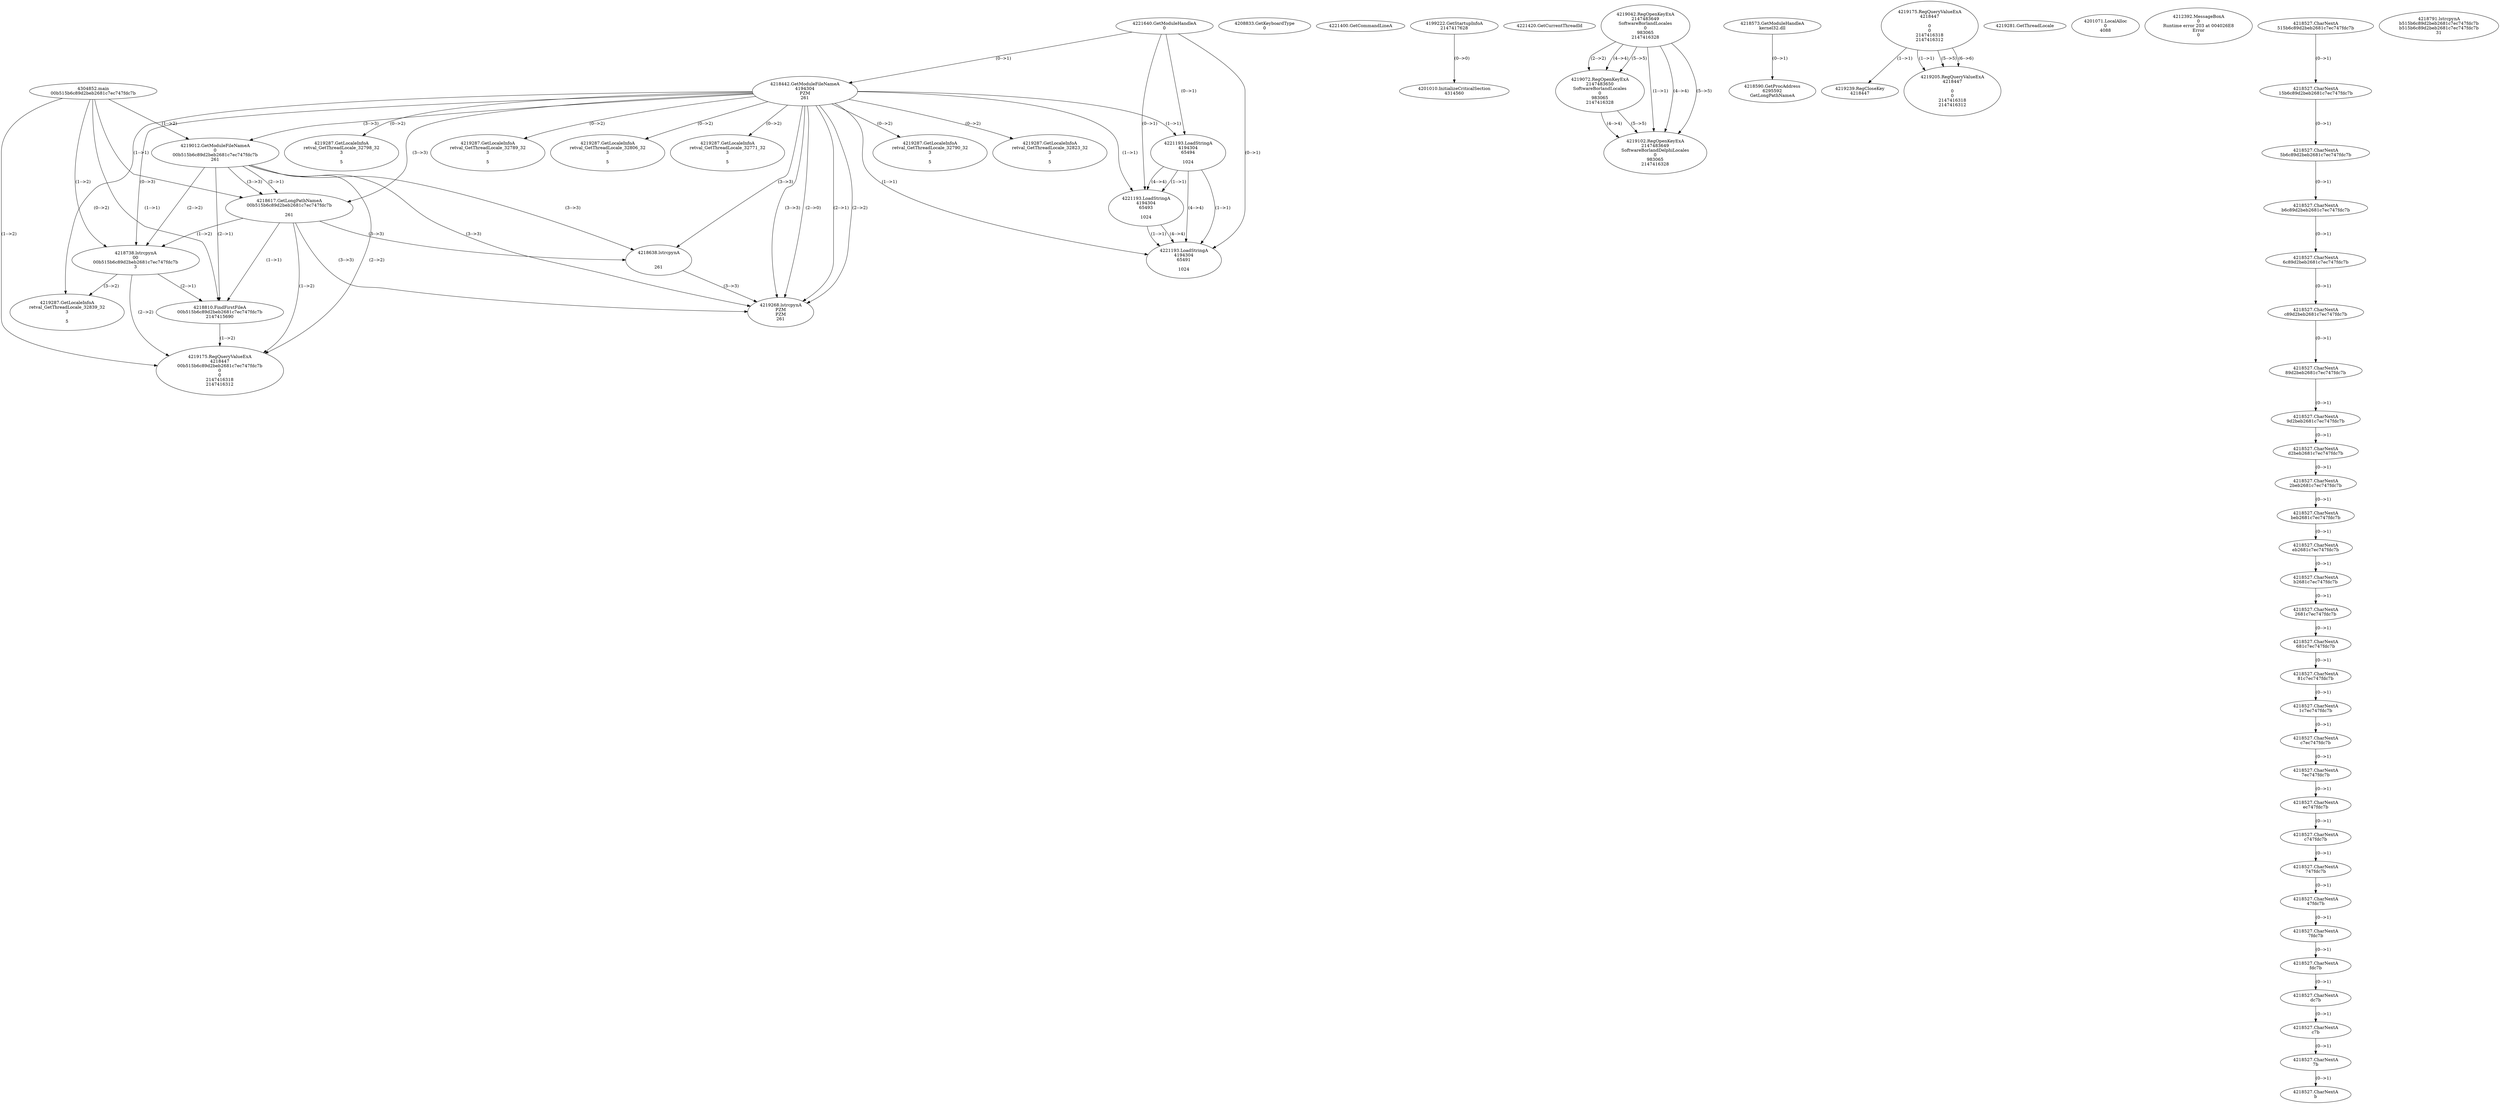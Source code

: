 // Global SCDG with merge call
digraph {
	0 [label="4304852.main
00b515b6c89d2beb2681c7ec747fdc7b"]
	1 [label="4221640.GetModuleHandleA
0"]
	2 [label="4208833.GetKeyboardType
0"]
	3 [label="4221400.GetCommandLineA
"]
	4 [label="4199222.GetStartupInfoA
2147417628"]
	5 [label="4221420.GetCurrentThreadId
"]
	6 [label="4218442.GetModuleFileNameA
4194304
PZM
261"]
	1 -> 6 [label="(0-->1)"]
	7 [label="4219012.GetModuleFileNameA
0
00b515b6c89d2beb2681c7ec747fdc7b
261"]
	0 -> 7 [label="(1-->2)"]
	6 -> 7 [label="(3-->3)"]
	8 [label="4219042.RegOpenKeyExA
2147483649
Software\Borland\Locales
0
983065
2147416328"]
	9 [label="4219072.RegOpenKeyExA
2147483650
Software\Borland\Locales
0
983065
2147416328"]
	8 -> 9 [label="(2-->2)"]
	8 -> 9 [label="(4-->4)"]
	8 -> 9 [label="(5-->5)"]
	10 [label="4219102.RegOpenKeyExA
2147483649
Software\Borland\Delphi\Locales
0
983065
2147416328"]
	8 -> 10 [label="(1-->1)"]
	8 -> 10 [label="(4-->4)"]
	9 -> 10 [label="(4-->4)"]
	8 -> 10 [label="(5-->5)"]
	9 -> 10 [label="(5-->5)"]
	11 [label="4218573.GetModuleHandleA
kernel32.dll"]
	12 [label="4218590.GetProcAddress
6295592
GetLongPathNameA"]
	11 -> 12 [label="(0-->1)"]
	13 [label="4218617.GetLongPathNameA
00b515b6c89d2beb2681c7ec747fdc7b

261"]
	0 -> 13 [label="(1-->1)"]
	7 -> 13 [label="(2-->1)"]
	6 -> 13 [label="(3-->3)"]
	7 -> 13 [label="(3-->3)"]
	14 [label="4218638.lstrcpynA


261"]
	6 -> 14 [label="(3-->3)"]
	7 -> 14 [label="(3-->3)"]
	13 -> 14 [label="(3-->3)"]
	15 [label="4219175.RegQueryValueExA
4218447

0
0
2147416318
2147416312"]
	16 [label="4219239.RegCloseKey
4218447"]
	15 -> 16 [label="(1-->1)"]
	17 [label="4219268.lstrcpynA
PZM
PZM
261"]
	6 -> 17 [label="(2-->1)"]
	6 -> 17 [label="(2-->2)"]
	6 -> 17 [label="(3-->3)"]
	7 -> 17 [label="(3-->3)"]
	13 -> 17 [label="(3-->3)"]
	14 -> 17 [label="(3-->3)"]
	6 -> 17 [label="(2-->0)"]
	18 [label="4219281.GetThreadLocale
"]
	19 [label="4219287.GetLocaleInfoA
retval_GetThreadLocale_32798_32
3

5"]
	6 -> 19 [label="(0-->2)"]
	20 [label="4221193.LoadStringA
4194304
65494

1024"]
	1 -> 20 [label="(0-->1)"]
	6 -> 20 [label="(1-->1)"]
	21 [label="4221193.LoadStringA
4194304
65493

1024"]
	1 -> 21 [label="(0-->1)"]
	6 -> 21 [label="(1-->1)"]
	20 -> 21 [label="(1-->1)"]
	20 -> 21 [label="(4-->4)"]
	22 [label="4221193.LoadStringA
4194304
65491

1024"]
	1 -> 22 [label="(0-->1)"]
	6 -> 22 [label="(1-->1)"]
	20 -> 22 [label="(1-->1)"]
	21 -> 22 [label="(1-->1)"]
	20 -> 22 [label="(4-->4)"]
	21 -> 22 [label="(4-->4)"]
	23 [label="4219205.RegQueryValueExA
4218447

0
0
2147416318
2147416312"]
	15 -> 23 [label="(1-->1)"]
	15 -> 23 [label="(5-->5)"]
	15 -> 23 [label="(6-->6)"]
	24 [label="4219287.GetLocaleInfoA
retval_GetThreadLocale_32789_32
3

5"]
	6 -> 24 [label="(0-->2)"]
	25 [label="4219287.GetLocaleInfoA
retval_GetThreadLocale_32806_32
3

5"]
	6 -> 25 [label="(0-->2)"]
	26 [label="4219287.GetLocaleInfoA
retval_GetThreadLocale_32771_32
3

5"]
	6 -> 26 [label="(0-->2)"]
	27 [label="4201010.InitializeCriticalSection
4314560"]
	4 -> 27 [label="(0-->0)"]
	28 [label="4201071.LocalAlloc
0
4088"]
	29 [label="4212392.MessageBoxA
0
Runtime error 203 at 004026E8
Error
0"]
	30 [label="4218738.lstrcpynA
00
00b515b6c89d2beb2681c7ec747fdc7b
3"]
	0 -> 30 [label="(1-->2)"]
	7 -> 30 [label="(2-->2)"]
	13 -> 30 [label="(1-->2)"]
	6 -> 30 [label="(0-->3)"]
	31 [label="4218527.CharNextA
515b6c89d2beb2681c7ec747fdc7b"]
	32 [label="4218527.CharNextA
15b6c89d2beb2681c7ec747fdc7b"]
	31 -> 32 [label="(0-->1)"]
	33 [label="4218527.CharNextA
5b6c89d2beb2681c7ec747fdc7b"]
	32 -> 33 [label="(0-->1)"]
	34 [label="4218527.CharNextA
b6c89d2beb2681c7ec747fdc7b"]
	33 -> 34 [label="(0-->1)"]
	35 [label="4218527.CharNextA
6c89d2beb2681c7ec747fdc7b"]
	34 -> 35 [label="(0-->1)"]
	36 [label="4218527.CharNextA
c89d2beb2681c7ec747fdc7b"]
	35 -> 36 [label="(0-->1)"]
	37 [label="4218527.CharNextA
89d2beb2681c7ec747fdc7b"]
	36 -> 37 [label="(0-->1)"]
	38 [label="4218527.CharNextA
9d2beb2681c7ec747fdc7b"]
	37 -> 38 [label="(0-->1)"]
	39 [label="4218527.CharNextA
d2beb2681c7ec747fdc7b"]
	38 -> 39 [label="(0-->1)"]
	40 [label="4218527.CharNextA
2beb2681c7ec747fdc7b"]
	39 -> 40 [label="(0-->1)"]
	41 [label="4218527.CharNextA
beb2681c7ec747fdc7b"]
	40 -> 41 [label="(0-->1)"]
	42 [label="4218527.CharNextA
eb2681c7ec747fdc7b"]
	41 -> 42 [label="(0-->1)"]
	43 [label="4218527.CharNextA
b2681c7ec747fdc7b"]
	42 -> 43 [label="(0-->1)"]
	44 [label="4218527.CharNextA
2681c7ec747fdc7b"]
	43 -> 44 [label="(0-->1)"]
	45 [label="4218527.CharNextA
681c7ec747fdc7b"]
	44 -> 45 [label="(0-->1)"]
	46 [label="4218527.CharNextA
81c7ec747fdc7b"]
	45 -> 46 [label="(0-->1)"]
	47 [label="4218527.CharNextA
1c7ec747fdc7b"]
	46 -> 47 [label="(0-->1)"]
	48 [label="4218527.CharNextA
c7ec747fdc7b"]
	47 -> 48 [label="(0-->1)"]
	49 [label="4218527.CharNextA
7ec747fdc7b"]
	48 -> 49 [label="(0-->1)"]
	50 [label="4218527.CharNextA
ec747fdc7b"]
	49 -> 50 [label="(0-->1)"]
	51 [label="4218527.CharNextA
c747fdc7b"]
	50 -> 51 [label="(0-->1)"]
	52 [label="4218527.CharNextA
747fdc7b"]
	51 -> 52 [label="(0-->1)"]
	53 [label="4218527.CharNextA
47fdc7b"]
	52 -> 53 [label="(0-->1)"]
	54 [label="4218527.CharNextA
7fdc7b"]
	53 -> 54 [label="(0-->1)"]
	55 [label="4218527.CharNextA
fdc7b"]
	54 -> 55 [label="(0-->1)"]
	56 [label="4218527.CharNextA
dc7b"]
	55 -> 56 [label="(0-->1)"]
	57 [label="4218527.CharNextA
c7b"]
	56 -> 57 [label="(0-->1)"]
	58 [label="4218527.CharNextA
7b"]
	57 -> 58 [label="(0-->1)"]
	59 [label="4218527.CharNextA
b"]
	58 -> 59 [label="(0-->1)"]
	60 [label="4218791.lstrcpynA
b515b6c89d2beb2681c7ec747fdc7b
b515b6c89d2beb2681c7ec747fdc7b
31"]
	61 [label="4218810.FindFirstFileA
00b515b6c89d2beb2681c7ec747fdc7b
2147415690"]
	0 -> 61 [label="(1-->1)"]
	7 -> 61 [label="(2-->1)"]
	13 -> 61 [label="(1-->1)"]
	30 -> 61 [label="(2-->1)"]
	62 [label="4219175.RegQueryValueExA
4218447
00b515b6c89d2beb2681c7ec747fdc7b
0
0
2147416318
2147416312"]
	0 -> 62 [label="(1-->2)"]
	7 -> 62 [label="(2-->2)"]
	13 -> 62 [label="(1-->2)"]
	30 -> 62 [label="(2-->2)"]
	61 -> 62 [label="(1-->2)"]
	63 [label="4219287.GetLocaleInfoA
retval_GetThreadLocale_32839_32
3

5"]
	6 -> 63 [label="(0-->2)"]
	30 -> 63 [label="(3-->2)"]
	64 [label="4219287.GetLocaleInfoA
retval_GetThreadLocale_32790_32
3

5"]
	6 -> 64 [label="(0-->2)"]
	65 [label="4219287.GetLocaleInfoA
retval_GetThreadLocale_32823_32
3

5"]
	6 -> 65 [label="(0-->2)"]
}
